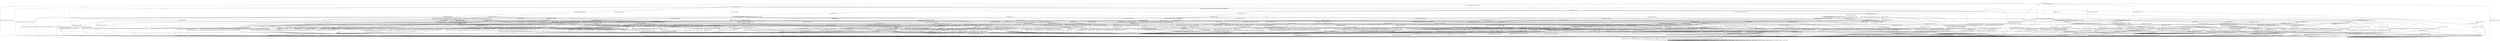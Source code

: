 digraph h14 {
s0 [label="s0"];
s1 [label="s1"];
s2 [label="s2"];
s6 [label="s6"];
s8 [label="s8"];
s13 [label="s13"];
s21 [label="s21"];
s73 [label="s73"];
s3 [label="s3"];
s4 [label="s4"];
s7 [label="s7"];
s9 [label="s9"];
s10 [label="s10"];
s14 [label="s14"];
s36 [label="s36"];
s62 [label="s62"];
s74 [label="s74"];
s75 [label="s75"];
s78 [label="s78"];
s80 [label="s80"];
s82 [label="s82"];
s5 [label="s5"];
s11 [label="s11"];
s15 [label="s15"];
s22 [label="s22"];
s26 [label="s26"];
s27 [label="s27"];
s37 [label="s37"];
s38 [label="s38"];
s48 [label="s48"];
s49 [label="s49"];
s61 [label="s61"];
s79 [label="s79"];
s81 [label="s81"];
s83 [label="s83"];
s12 [label="s12"];
s16 [label="s16"];
s17 [label="s17"];
s18 [label="s18"];
s23 [label="s23"];
s28 [label="s28"];
s32 [label="s32"];
s39 [label="s39"];
s41 [label="s41"];
s42 [label="s42"];
s43 [label="s43"];
s50 [label="s50"];
s52 [label="s52"];
s55 [label="s55"];
s56 [label="s56"];
s63 [label="s63"];
s65 [label="s65"];
s77 [label="s77"];
s19 [label="s19"];
s20 [label="s20"];
s24 [label="s24"];
s25 [label="s25"];
s29 [label="s29"];
s30 [label="s30"];
s31 [label="s31"];
s40 [label="s40"];
s44 [label="s44"];
s46 [label="s46"];
s51 [label="s51"];
s57 [label="s57"];
s59 [label="s59"];
s64 [label="s64"];
s66 [label="s66"];
s68 [label="s68"];
s69 [label="s69"];
s76 [label="s76"];
s33 [label="s33"];
s34 [label="s34"];
s45 [label="s45"];
s53 [label="s53"];
s58 [label="s58"];
s67 [label="s67"];
s70 [label="s70"];
s72 [label="s72"];
s35 [label="s35"];
s47 [label="s47"];
s54 [label="s54"];
s71 [label="s71"];
s60 [label="s60"];
s0 -> s1 [label="RSA_CLIENT_HELLO / HELLO_VERIFY_REQUEST"];
s0 -> s2 [label="RSA_CLIENT_KEY_EXCHANGE / TIMEOUT"];
s0 -> s8 [label="CHANGE_CIPHER_SPEC / TIMEOUT"];
s0 -> s13 [label="FINISHED / TIMEOUT"];
s0 -> s0 [label="APPLICATION / TIMEOUT"];
s0 -> s73 [label="CERTIFICATE / TIMEOUT"];
s0 -> s21 [label="EMPTY_CERTIFICATE / TIMEOUT"];
s0 -> s13 [label="CERTIFICATE_VERIFY / TIMEOUT"];
s0 -> s6 [label="Alert(WARNING,CLOSE_NOTIFY) / TIMEOUT"];
s0 -> s6 [label="Alert(FATAL,UNEXPECTED_MESSAGE) / TIMEOUT"];
s1 -> s3 [label="RSA_CLIENT_HELLO / SERVER_HELLO,CERTIFICATE,CERTIFICATE_REQUEST,SERVER_HELLO_DONE"];
s1 -> s4 [label="RSA_CLIENT_KEY_EXCHANGE / TIMEOUT"];
s1 -> s8 [label="CHANGE_CIPHER_SPEC / TIMEOUT"];
s1 -> s14 [label="FINISHED / TIMEOUT"];
s1 -> s1 [label="APPLICATION / TIMEOUT"];
s1 -> s36 [label="CERTIFICATE / TIMEOUT"];
s1 -> s9 [label="EMPTY_CERTIFICATE / TIMEOUT"];
s1 -> s14 [label="CERTIFICATE_VERIFY / TIMEOUT"];
s1 -> s6 [label="Alert(WARNING,CLOSE_NOTIFY) / Alert(WARNING,CLOSE_NOTIFY)"];
s1 -> s6 [label="Alert(FATAL,UNEXPECTED_MESSAGE) / TIMEOUT"];
s2 -> s2 [label="RSA_CLIENT_HELLO / TIMEOUT"];
s2 -> s13 [label="RSA_CLIENT_KEY_EXCHANGE / TIMEOUT"];
s2 -> s10 [label="CHANGE_CIPHER_SPEC / TIMEOUT"];
s2 -> s62 [label="FINISHED / TIMEOUT"];
s2 -> s2 [label="APPLICATION / TIMEOUT"];
s2 -> s78 [label="CERTIFICATE / TIMEOUT"];
s2 -> s78 [label="EMPTY_CERTIFICATE / TIMEOUT"];
s2 -> s74 [label="CERTIFICATE_VERIFY / TIMEOUT"];
s2 -> s6 [label="Alert(WARNING,CLOSE_NOTIFY) / TIMEOUT"];
s2 -> s6 [label="Alert(FATAL,UNEXPECTED_MESSAGE) / TIMEOUT"];
s6 -> s7 [label="RSA_CLIENT_HELLO / TIMEOUT"];
s6 -> s7 [label="RSA_CLIENT_KEY_EXCHANGE / TIMEOUT"];
s6 -> s7 [label="CHANGE_CIPHER_SPEC / TIMEOUT"];
s6 -> s7 [label="FINISHED / TIMEOUT"];
s6 -> s7 [label="APPLICATION / TIMEOUT"];
s6 -> s7 [label="CERTIFICATE / TIMEOUT"];
s6 -> s7 [label="EMPTY_CERTIFICATE / TIMEOUT"];
s6 -> s7 [label="CERTIFICATE_VERIFY / TIMEOUT"];
s6 -> s7 [label="Alert(WARNING,CLOSE_NOTIFY) / TIMEOUT"];
s6 -> s7 [label="Alert(FATAL,UNEXPECTED_MESSAGE) / TIMEOUT"];
s8 -> s8 [label="RSA_CLIENT_HELLO / TIMEOUT"];
s8 -> s8 [label="RSA_CLIENT_KEY_EXCHANGE / TIMEOUT"];
s8 -> s8 [label="CHANGE_CIPHER_SPEC / TIMEOUT"];
s8 -> s8 [label="FINISHED / TIMEOUT"];
s8 -> s8 [label="APPLICATION / TIMEOUT"];
s8 -> s8 [label="CERTIFICATE / TIMEOUT"];
s8 -> s8 [label="EMPTY_CERTIFICATE / TIMEOUT"];
s8 -> s8 [label="CERTIFICATE_VERIFY / TIMEOUT"];
s8 -> s8 [label="Alert(WARNING,CLOSE_NOTIFY) / TIMEOUT"];
s8 -> s8 [label="Alert(FATAL,UNEXPECTED_MESSAGE) / TIMEOUT"];
s13 -> s13 [label="RSA_CLIENT_HELLO / TIMEOUT"];
s13 -> s13 [label="RSA_CLIENT_KEY_EXCHANGE / TIMEOUT"];
s13 -> s8 [label="CHANGE_CIPHER_SPEC / TIMEOUT"];
s13 -> s13 [label="FINISHED / TIMEOUT"];
s13 -> s13 [label="APPLICATION / TIMEOUT"];
s13 -> s13 [label="CERTIFICATE / TIMEOUT"];
s13 -> s13 [label="EMPTY_CERTIFICATE / TIMEOUT"];
s13 -> s13 [label="CERTIFICATE_VERIFY / TIMEOUT"];
s13 -> s6 [label="Alert(WARNING,CLOSE_NOTIFY) / TIMEOUT"];
s13 -> s6 [label="Alert(FATAL,UNEXPECTED_MESSAGE) / TIMEOUT"];
s21 -> s21 [label="RSA_CLIENT_HELLO / TIMEOUT"];
s21 -> s78 [label="RSA_CLIENT_KEY_EXCHANGE / TIMEOUT"];
s21 -> s10 [label="CHANGE_CIPHER_SPEC / TIMEOUT"];
s21 -> s75 [label="FINISHED / TIMEOUT"];
s21 -> s21 [label="APPLICATION / TIMEOUT"];
s21 -> s13 [label="CERTIFICATE / TIMEOUT"];
s21 -> s13 [label="EMPTY_CERTIFICATE / TIMEOUT"];
s21 -> s80 [label="CERTIFICATE_VERIFY / TIMEOUT"];
s21 -> s6 [label="Alert(WARNING,CLOSE_NOTIFY) / TIMEOUT"];
s21 -> s6 [label="Alert(FATAL,UNEXPECTED_MESSAGE) / TIMEOUT"];
s73 -> s73 [label="RSA_CLIENT_HELLO / TIMEOUT"];
s73 -> s73 [label="RSA_CLIENT_KEY_EXCHANGE / TIMEOUT"];
s73 -> s8 [label="CHANGE_CIPHER_SPEC / TIMEOUT"];
s73 -> s82 [label="FINISHED / TIMEOUT"];
s73 -> s73 [label="APPLICATION / TIMEOUT"];
s73 -> s13 [label="CERTIFICATE / TIMEOUT"];
s73 -> s13 [label="EMPTY_CERTIFICATE / TIMEOUT"];
s73 -> s80 [label="CERTIFICATE_VERIFY / TIMEOUT"];
s73 -> s6 [label="Alert(WARNING,CLOSE_NOTIFY) / TIMEOUT"];
s73 -> s6 [label="Alert(FATAL,UNEXPECTED_MESSAGE) / TIMEOUT"];
s3 -> s6 [label="RSA_CLIENT_HELLO / Alert(FATAL,UNEXPECTED_MESSAGE)"];
s3 -> s15 [label="RSA_CLIENT_KEY_EXCHANGE / TIMEOUT"];
s3 -> s8 [label="CHANGE_CIPHER_SPEC / TIMEOUT"];
s3 -> s14 [label="FINISHED / TIMEOUT"];
s3 -> s3 [label="APPLICATION / TIMEOUT"];
s3 -> s36 [label="CERTIFICATE / TIMEOUT"];
s3 -> s11 [label="EMPTY_CERTIFICATE / TIMEOUT"];
s3 -> s14 [label="CERTIFICATE_VERIFY / TIMEOUT"];
s3 -> s6 [label="Alert(WARNING,CLOSE_NOTIFY) / Alert(WARNING,CLOSE_NOTIFY)"];
s3 -> s6 [label="Alert(FATAL,UNEXPECTED_MESSAGE) / TIMEOUT"];
s4 -> s26 [label="RSA_CLIENT_HELLO / TIMEOUT"];
s4 -> s14 [label="RSA_CLIENT_KEY_EXCHANGE / TIMEOUT"];
s4 -> s5 [label="CHANGE_CIPHER_SPEC / TIMEOUT"];
s4 -> s48 [label="FINISHED / TIMEOUT"];
s4 -> s4 [label="APPLICATION / TIMEOUT"];
s4 -> s22 [label="CERTIFICATE / TIMEOUT"];
s4 -> s22 [label="EMPTY_CERTIFICATE / TIMEOUT"];
s4 -> s37 [label="CERTIFICATE_VERIFY / TIMEOUT"];
s4 -> s6 [label="Alert(WARNING,CLOSE_NOTIFY) / Alert(WARNING,CLOSE_NOTIFY)"];
s4 -> s6 [label="Alert(FATAL,UNEXPECTED_MESSAGE) / TIMEOUT"];
s7 -> s7 [label="RSA_CLIENT_HELLO / SOCKET_CLOSED"];
s7 -> s7 [label="RSA_CLIENT_KEY_EXCHANGE / SOCKET_CLOSED"];
s7 -> s7 [label="CHANGE_CIPHER_SPEC / SOCKET_CLOSED"];
s7 -> s7 [label="FINISHED / SOCKET_CLOSED"];
s7 -> s7 [label="APPLICATION / SOCKET_CLOSED"];
s7 -> s7 [label="CERTIFICATE / SOCKET_CLOSED"];
s7 -> s7 [label="EMPTY_CERTIFICATE / SOCKET_CLOSED"];
s7 -> s7 [label="CERTIFICATE_VERIFY / SOCKET_CLOSED"];
s7 -> s7 [label="Alert(WARNING,CLOSE_NOTIFY) / SOCKET_CLOSED"];
s7 -> s7 [label="Alert(FATAL,UNEXPECTED_MESSAGE) / SOCKET_CLOSED"];
s9 -> s27 [label="RSA_CLIENT_HELLO / TIMEOUT"];
s9 -> s22 [label="RSA_CLIENT_KEY_EXCHANGE / TIMEOUT"];
s9 -> s5 [label="CHANGE_CIPHER_SPEC / TIMEOUT"];
s9 -> s49 [label="FINISHED / TIMEOUT"];
s9 -> s9 [label="APPLICATION / TIMEOUT"];
s9 -> s14 [label="CERTIFICATE / TIMEOUT"];
s9 -> s14 [label="EMPTY_CERTIFICATE / TIMEOUT"];
s9 -> s38 [label="CERTIFICATE_VERIFY / TIMEOUT"];
s9 -> s6 [label="Alert(WARNING,CLOSE_NOTIFY) / Alert(WARNING,CLOSE_NOTIFY)"];
s9 -> s6 [label="Alert(FATAL,UNEXPECTED_MESSAGE) / TIMEOUT"];
s10 -> s6 [label="RSA_CLIENT_HELLO / TIMEOUT"];
s10 -> s6 [label="RSA_CLIENT_KEY_EXCHANGE / TIMEOUT"];
s10 -> s8 [label="CHANGE_CIPHER_SPEC / TIMEOUT"];
s10 -> s6 [label="FINISHED / TIMEOUT"];
s10 -> s10 [label="APPLICATION / TIMEOUT"];
s10 -> s6 [label="CERTIFICATE / TIMEOUT"];
s10 -> s6 [label="EMPTY_CERTIFICATE / TIMEOUT"];
s10 -> s6 [label="CERTIFICATE_VERIFY / TIMEOUT"];
s10 -> s10 [label="Alert(WARNING,CLOSE_NOTIFY) / TIMEOUT"];
s10 -> s10 [label="Alert(FATAL,UNEXPECTED_MESSAGE) / TIMEOUT"];
s14 -> s14 [label="RSA_CLIENT_HELLO / TIMEOUT"];
s14 -> s14 [label="RSA_CLIENT_KEY_EXCHANGE / TIMEOUT"];
s14 -> s8 [label="CHANGE_CIPHER_SPEC / TIMEOUT"];
s14 -> s14 [label="FINISHED / TIMEOUT"];
s14 -> s14 [label="APPLICATION / TIMEOUT"];
s14 -> s14 [label="CERTIFICATE / TIMEOUT"];
s14 -> s14 [label="EMPTY_CERTIFICATE / TIMEOUT"];
s14 -> s14 [label="CERTIFICATE_VERIFY / TIMEOUT"];
s14 -> s6 [label="Alert(WARNING,CLOSE_NOTIFY) / Alert(WARNING,CLOSE_NOTIFY)"];
s14 -> s6 [label="Alert(FATAL,UNEXPECTED_MESSAGE) / TIMEOUT"];
s36 -> s36 [label="RSA_CLIENT_HELLO / TIMEOUT"];
s36 -> s36 [label="RSA_CLIENT_KEY_EXCHANGE / TIMEOUT"];
s36 -> s8 [label="CHANGE_CIPHER_SPEC / TIMEOUT"];
s36 -> s61 [label="FINISHED / TIMEOUT"];
s36 -> s36 [label="APPLICATION / TIMEOUT"];
s36 -> s14 [label="CERTIFICATE / TIMEOUT"];
s36 -> s14 [label="EMPTY_CERTIFICATE / TIMEOUT"];
s36 -> s38 [label="CERTIFICATE_VERIFY / TIMEOUT"];
s36 -> s6 [label="Alert(WARNING,CLOSE_NOTIFY) / Alert(WARNING,CLOSE_NOTIFY)"];
s36 -> s6 [label="Alert(FATAL,UNEXPECTED_MESSAGE) / TIMEOUT"];
s62 -> s62 [label="RSA_CLIENT_HELLO / TIMEOUT"];
s62 -> s13 [label="RSA_CLIENT_KEY_EXCHANGE / TIMEOUT"];
s62 -> s10 [label="CHANGE_CIPHER_SPEC / TIMEOUT"];
s62 -> s13 [label="FINISHED / TIMEOUT"];
s62 -> s62 [label="APPLICATION / TIMEOUT"];
s62 -> s79 [label="CERTIFICATE / TIMEOUT"];
s62 -> s79 [label="EMPTY_CERTIFICATE / TIMEOUT"];
s62 -> s81 [label="CERTIFICATE_VERIFY / TIMEOUT"];
s62 -> s6 [label="Alert(WARNING,CLOSE_NOTIFY) / TIMEOUT"];
s62 -> s6 [label="Alert(FATAL,UNEXPECTED_MESSAGE) / TIMEOUT"];
s74 -> s74 [label="RSA_CLIENT_HELLO / TIMEOUT"];
s74 -> s13 [label="RSA_CLIENT_KEY_EXCHANGE / TIMEOUT"];
s74 -> s10 [label="CHANGE_CIPHER_SPEC / TIMEOUT"];
s74 -> s81 [label="FINISHED / TIMEOUT"];
s74 -> s74 [label="APPLICATION / TIMEOUT"];
s74 -> s83 [label="CERTIFICATE / TIMEOUT"];
s74 -> s83 [label="EMPTY_CERTIFICATE / TIMEOUT"];
s74 -> s13 [label="CERTIFICATE_VERIFY / TIMEOUT"];
s74 -> s6 [label="Alert(WARNING,CLOSE_NOTIFY) / TIMEOUT"];
s74 -> s6 [label="Alert(FATAL,UNEXPECTED_MESSAGE) / TIMEOUT"];
s75 -> s75 [label="RSA_CLIENT_HELLO / TIMEOUT"];
s75 -> s79 [label="RSA_CLIENT_KEY_EXCHANGE / TIMEOUT"];
s75 -> s10 [label="CHANGE_CIPHER_SPEC / TIMEOUT"];
s75 -> s13 [label="FINISHED / TIMEOUT"];
s75 -> s75 [label="APPLICATION / TIMEOUT"];
s75 -> s13 [label="CERTIFICATE / TIMEOUT"];
s75 -> s13 [label="EMPTY_CERTIFICATE / TIMEOUT"];
s75 -> s80 [label="CERTIFICATE_VERIFY / TIMEOUT"];
s75 -> s6 [label="Alert(WARNING,CLOSE_NOTIFY) / TIMEOUT"];
s75 -> s6 [label="Alert(FATAL,UNEXPECTED_MESSAGE) / TIMEOUT"];
s78 -> s78 [label="RSA_CLIENT_HELLO / TIMEOUT"];
s78 -> s13 [label="RSA_CLIENT_KEY_EXCHANGE / TIMEOUT"];
s78 -> s10 [label="CHANGE_CIPHER_SPEC / TIMEOUT"];
s78 -> s79 [label="FINISHED / TIMEOUT"];
s78 -> s78 [label="APPLICATION / TIMEOUT"];
s78 -> s13 [label="CERTIFICATE / TIMEOUT"];
s78 -> s13 [label="EMPTY_CERTIFICATE / TIMEOUT"];
s78 -> s83 [label="CERTIFICATE_VERIFY / TIMEOUT"];
s78 -> s6 [label="Alert(WARNING,CLOSE_NOTIFY) / TIMEOUT"];
s78 -> s6 [label="Alert(FATAL,UNEXPECTED_MESSAGE) / TIMEOUT"];
s80 -> s80 [label="RSA_CLIENT_HELLO / TIMEOUT"];
s80 -> s83 [label="RSA_CLIENT_KEY_EXCHANGE / TIMEOUT"];
s80 -> s10 [label="CHANGE_CIPHER_SPEC / TIMEOUT"];
s80 -> s80 [label="FINISHED / TIMEOUT"];
s80 -> s80 [label="APPLICATION / TIMEOUT"];
s80 -> s13 [label="CERTIFICATE / TIMEOUT"];
s80 -> s13 [label="EMPTY_CERTIFICATE / TIMEOUT"];
s80 -> s13 [label="CERTIFICATE_VERIFY / TIMEOUT"];
s80 -> s6 [label="Alert(WARNING,CLOSE_NOTIFY) / TIMEOUT"];
s80 -> s6 [label="Alert(FATAL,UNEXPECTED_MESSAGE) / TIMEOUT"];
s82 -> s82 [label="RSA_CLIENT_HELLO / TIMEOUT"];
s82 -> s82 [label="RSA_CLIENT_KEY_EXCHANGE / TIMEOUT"];
s82 -> s8 [label="CHANGE_CIPHER_SPEC / TIMEOUT"];
s82 -> s13 [label="FINISHED / TIMEOUT"];
s82 -> s82 [label="APPLICATION / TIMEOUT"];
s82 -> s13 [label="CERTIFICATE / TIMEOUT"];
s82 -> s13 [label="EMPTY_CERTIFICATE / TIMEOUT"];
s82 -> s80 [label="CERTIFICATE_VERIFY / TIMEOUT"];
s82 -> s6 [label="Alert(WARNING,CLOSE_NOTIFY) / TIMEOUT"];
s82 -> s6 [label="Alert(FATAL,UNEXPECTED_MESSAGE) / TIMEOUT"];
s5 -> s6 [label="RSA_CLIENT_HELLO / Alert(FATAL,UNEXPECTED_MESSAGE)"];
s5 -> s6 [label="RSA_CLIENT_KEY_EXCHANGE / Alert(FATAL,UNEXPECTED_MESSAGE)"];
s5 -> s8 [label="CHANGE_CIPHER_SPEC / TIMEOUT"];
s5 -> s6 [label="FINISHED / Alert(FATAL,UNEXPECTED_MESSAGE)"];
s5 -> s5 [label="APPLICATION / TIMEOUT"];
s5 -> s6 [label="CERTIFICATE / Alert(FATAL,UNEXPECTED_MESSAGE)"];
s5 -> s6 [label="EMPTY_CERTIFICATE / Alert(FATAL,UNEXPECTED_MESSAGE)"];
s5 -> s6 [label="CERTIFICATE_VERIFY / Alert(FATAL,UNEXPECTED_MESSAGE)"];
s5 -> s5 [label="Alert(WARNING,CLOSE_NOTIFY) / TIMEOUT"];
s5 -> s5 [label="Alert(FATAL,UNEXPECTED_MESSAGE) / TIMEOUT"];
s11 -> s28 [label="RSA_CLIENT_HELLO / TIMEOUT"];
s11 -> s16 [label="RSA_CLIENT_KEY_EXCHANGE / TIMEOUT"];
s11 -> s12 [label="CHANGE_CIPHER_SPEC / TIMEOUT"];
s11 -> s50 [label="FINISHED / TIMEOUT"];
s11 -> s11 [label="APPLICATION / TIMEOUT"];
s11 -> s14 [label="CERTIFICATE / TIMEOUT"];
s11 -> s14 [label="EMPTY_CERTIFICATE / TIMEOUT"];
s11 -> s39 [label="CERTIFICATE_VERIFY / TIMEOUT"];
s11 -> s6 [label="Alert(WARNING,CLOSE_NOTIFY) / Alert(WARNING,CLOSE_NOTIFY)"];
s11 -> s6 [label="Alert(FATAL,UNEXPECTED_MESSAGE) / TIMEOUT"];
s15 -> s26 [label="RSA_CLIENT_HELLO / TIMEOUT"];
s15 -> s14 [label="RSA_CLIENT_KEY_EXCHANGE / TIMEOUT"];
s15 -> s17 [label="CHANGE_CIPHER_SPEC / TIMEOUT"];
s15 -> s48 [label="FINISHED / TIMEOUT"];
s15 -> s15 [label="APPLICATION / TIMEOUT"];
s15 -> s23 [label="CERTIFICATE / TIMEOUT"];
s15 -> s16 [label="EMPTY_CERTIFICATE / TIMEOUT"];
s15 -> s18 [label="CERTIFICATE_VERIFY / TIMEOUT"];
s15 -> s6 [label="Alert(WARNING,CLOSE_NOTIFY) / Alert(WARNING,CLOSE_NOTIFY)"];
s15 -> s6 [label="Alert(FATAL,UNEXPECTED_MESSAGE) / TIMEOUT"];
s22 -> s32 [label="RSA_CLIENT_HELLO / TIMEOUT"];
s22 -> s14 [label="RSA_CLIENT_KEY_EXCHANGE / TIMEOUT"];
s22 -> s5 [label="CHANGE_CIPHER_SPEC / TIMEOUT"];
s22 -> s52 [label="FINISHED / TIMEOUT"];
s22 -> s22 [label="APPLICATION / TIMEOUT"];
s22 -> s14 [label="CERTIFICATE / TIMEOUT"];
s22 -> s14 [label="EMPTY_CERTIFICATE / TIMEOUT"];
s22 -> s41 [label="CERTIFICATE_VERIFY / TIMEOUT"];
s22 -> s6 [label="Alert(WARNING,CLOSE_NOTIFY) / Alert(WARNING,CLOSE_NOTIFY)"];
s22 -> s6 [label="Alert(FATAL,UNEXPECTED_MESSAGE) / TIMEOUT"];
s26 -> s14 [label="RSA_CLIENT_HELLO / TIMEOUT"];
s26 -> s14 [label="RSA_CLIENT_KEY_EXCHANGE / TIMEOUT"];
s26 -> s5 [label="CHANGE_CIPHER_SPEC / TIMEOUT"];
s26 -> s63 [label="FINISHED / TIMEOUT"];
s26 -> s26 [label="APPLICATION / TIMEOUT"];
s26 -> s32 [label="CERTIFICATE / TIMEOUT"];
s26 -> s32 [label="EMPTY_CERTIFICATE / TIMEOUT"];
s26 -> s42 [label="CERTIFICATE_VERIFY / TIMEOUT"];
s26 -> s6 [label="Alert(WARNING,CLOSE_NOTIFY) / Alert(WARNING,CLOSE_NOTIFY)"];
s26 -> s6 [label="Alert(FATAL,UNEXPECTED_MESSAGE) / TIMEOUT"];
s27 -> s14 [label="RSA_CLIENT_HELLO / TIMEOUT"];
s27 -> s32 [label="RSA_CLIENT_KEY_EXCHANGE / TIMEOUT"];
s27 -> s5 [label="CHANGE_CIPHER_SPEC / TIMEOUT"];
s27 -> s65 [label="FINISHED / TIMEOUT"];
s27 -> s27 [label="APPLICATION / TIMEOUT"];
s27 -> s14 [label="CERTIFICATE / TIMEOUT"];
s27 -> s14 [label="EMPTY_CERTIFICATE / TIMEOUT"];
s27 -> s43 [label="CERTIFICATE_VERIFY / TIMEOUT"];
s27 -> s6 [label="Alert(WARNING,CLOSE_NOTIFY) / Alert(WARNING,CLOSE_NOTIFY)"];
s27 -> s6 [label="Alert(FATAL,UNEXPECTED_MESSAGE) / TIMEOUT"];
s37 -> s42 [label="RSA_CLIENT_HELLO / TIMEOUT"];
s37 -> s14 [label="RSA_CLIENT_KEY_EXCHANGE / TIMEOUT"];
s37 -> s5 [label="CHANGE_CIPHER_SPEC / TIMEOUT"];
s37 -> s55 [label="FINISHED / TIMEOUT"];
s37 -> s37 [label="APPLICATION / TIMEOUT"];
s37 -> s41 [label="CERTIFICATE / TIMEOUT"];
s37 -> s41 [label="EMPTY_CERTIFICATE / TIMEOUT"];
s37 -> s14 [label="CERTIFICATE_VERIFY / TIMEOUT"];
s37 -> s6 [label="Alert(WARNING,CLOSE_NOTIFY) / Alert(WARNING,CLOSE_NOTIFY)"];
s37 -> s6 [label="Alert(FATAL,UNEXPECTED_MESSAGE) / TIMEOUT"];
s38 -> s43 [label="RSA_CLIENT_HELLO / TIMEOUT"];
s38 -> s41 [label="RSA_CLIENT_KEY_EXCHANGE / TIMEOUT"];
s38 -> s5 [label="CHANGE_CIPHER_SPEC / TIMEOUT"];
s38 -> s56 [label="FINISHED / TIMEOUT"];
s38 -> s38 [label="APPLICATION / TIMEOUT"];
s38 -> s14 [label="CERTIFICATE / TIMEOUT"];
s38 -> s14 [label="EMPTY_CERTIFICATE / TIMEOUT"];
s38 -> s14 [label="CERTIFICATE_VERIFY / TIMEOUT"];
s38 -> s6 [label="Alert(WARNING,CLOSE_NOTIFY) / Alert(WARNING,CLOSE_NOTIFY)"];
s38 -> s6 [label="Alert(FATAL,UNEXPECTED_MESSAGE) / TIMEOUT"];
s48 -> s63 [label="RSA_CLIENT_HELLO / TIMEOUT"];
s48 -> s14 [label="RSA_CLIENT_KEY_EXCHANGE / TIMEOUT"];
s48 -> s5 [label="CHANGE_CIPHER_SPEC / TIMEOUT"];
s48 -> s14 [label="FINISHED / TIMEOUT"];
s48 -> s48 [label="APPLICATION / TIMEOUT"];
s48 -> s52 [label="CERTIFICATE / TIMEOUT"];
s48 -> s52 [label="EMPTY_CERTIFICATE / TIMEOUT"];
s48 -> s55 [label="CERTIFICATE_VERIFY / TIMEOUT"];
s48 -> s6 [label="Alert(WARNING,CLOSE_NOTIFY) / Alert(WARNING,CLOSE_NOTIFY)"];
s48 -> s6 [label="Alert(FATAL,UNEXPECTED_MESSAGE) / TIMEOUT"];
s49 -> s65 [label="RSA_CLIENT_HELLO / TIMEOUT"];
s49 -> s52 [label="RSA_CLIENT_KEY_EXCHANGE / TIMEOUT"];
s49 -> s5 [label="CHANGE_CIPHER_SPEC / TIMEOUT"];
s49 -> s14 [label="FINISHED / TIMEOUT"];
s49 -> s49 [label="APPLICATION / TIMEOUT"];
s49 -> s14 [label="CERTIFICATE / TIMEOUT"];
s49 -> s14 [label="EMPTY_CERTIFICATE / TIMEOUT"];
s49 -> s56 [label="CERTIFICATE_VERIFY / TIMEOUT"];
s49 -> s6 [label="Alert(WARNING,CLOSE_NOTIFY) / Alert(WARNING,CLOSE_NOTIFY)"];
s49 -> s6 [label="Alert(FATAL,UNEXPECTED_MESSAGE) / TIMEOUT"];
s61 -> s61 [label="RSA_CLIENT_HELLO / TIMEOUT"];
s61 -> s77 [label="RSA_CLIENT_KEY_EXCHANGE / TIMEOUT"];
s61 -> s8 [label="CHANGE_CIPHER_SPEC / TIMEOUT"];
s61 -> s14 [label="FINISHED / TIMEOUT"];
s61 -> s61 [label="APPLICATION / TIMEOUT"];
s61 -> s14 [label="CERTIFICATE / TIMEOUT"];
s61 -> s14 [label="EMPTY_CERTIFICATE / TIMEOUT"];
s61 -> s56 [label="CERTIFICATE_VERIFY / TIMEOUT"];
s61 -> s6 [label="Alert(WARNING,CLOSE_NOTIFY) / Alert(WARNING,CLOSE_NOTIFY)"];
s61 -> s6 [label="Alert(FATAL,UNEXPECTED_MESSAGE) / TIMEOUT"];
s79 -> s79 [label="RSA_CLIENT_HELLO / TIMEOUT"];
s79 -> s13 [label="RSA_CLIENT_KEY_EXCHANGE / TIMEOUT"];
s79 -> s10 [label="CHANGE_CIPHER_SPEC / TIMEOUT"];
s79 -> s13 [label="FINISHED / TIMEOUT"];
s79 -> s79 [label="APPLICATION / TIMEOUT"];
s79 -> s13 [label="CERTIFICATE / TIMEOUT"];
s79 -> s13 [label="EMPTY_CERTIFICATE / TIMEOUT"];
s79 -> s83 [label="CERTIFICATE_VERIFY / TIMEOUT"];
s79 -> s6 [label="Alert(WARNING,CLOSE_NOTIFY) / TIMEOUT"];
s79 -> s6 [label="Alert(FATAL,UNEXPECTED_MESSAGE) / TIMEOUT"];
s81 -> s81 [label="RSA_CLIENT_HELLO / TIMEOUT"];
s81 -> s13 [label="RSA_CLIENT_KEY_EXCHANGE / TIMEOUT"];
s81 -> s10 [label="CHANGE_CIPHER_SPEC / TIMEOUT"];
s81 -> s13 [label="FINISHED / TIMEOUT"];
s81 -> s81 [label="APPLICATION / TIMEOUT"];
s81 -> s83 [label="CERTIFICATE / TIMEOUT"];
s81 -> s83 [label="EMPTY_CERTIFICATE / TIMEOUT"];
s81 -> s13 [label="CERTIFICATE_VERIFY / TIMEOUT"];
s81 -> s6 [label="Alert(WARNING,CLOSE_NOTIFY) / TIMEOUT"];
s81 -> s6 [label="Alert(FATAL,UNEXPECTED_MESSAGE) / TIMEOUT"];
s83 -> s83 [label="RSA_CLIENT_HELLO / TIMEOUT"];
s83 -> s13 [label="RSA_CLIENT_KEY_EXCHANGE / TIMEOUT"];
s83 -> s10 [label="CHANGE_CIPHER_SPEC / TIMEOUT"];
s83 -> s83 [label="FINISHED / TIMEOUT"];
s83 -> s83 [label="APPLICATION / TIMEOUT"];
s83 -> s13 [label="CERTIFICATE / TIMEOUT"];
s83 -> s13 [label="EMPTY_CERTIFICATE / TIMEOUT"];
s83 -> s13 [label="CERTIFICATE_VERIFY / TIMEOUT"];
s83 -> s6 [label="Alert(WARNING,CLOSE_NOTIFY) / TIMEOUT"];
s83 -> s6 [label="Alert(FATAL,UNEXPECTED_MESSAGE) / TIMEOUT"];
s12 -> s6 [label="RSA_CLIENT_HELLO / Alert(FATAL,BAD_CERTIFICATE)"];
s12 -> s6 [label="RSA_CLIENT_KEY_EXCHANGE / Alert(FATAL,BAD_CERTIFICATE)"];
s12 -> s8 [label="CHANGE_CIPHER_SPEC / TIMEOUT"];
s12 -> s6 [label="FINISHED / Alert(FATAL,BAD_CERTIFICATE)"];
s12 -> s12 [label="APPLICATION / TIMEOUT"];
s12 -> s6 [label="CERTIFICATE / Alert(FATAL,BAD_CERTIFICATE)"];
s12 -> s6 [label="EMPTY_CERTIFICATE / Alert(FATAL,BAD_CERTIFICATE)"];
s12 -> s6 [label="CERTIFICATE_VERIFY / Alert(FATAL,BAD_CERTIFICATE)"];
s12 -> s12 [label="Alert(WARNING,CLOSE_NOTIFY) / TIMEOUT"];
s12 -> s12 [label="Alert(FATAL,UNEXPECTED_MESSAGE) / TIMEOUT"];
s16 -> s29 [label="RSA_CLIENT_HELLO / TIMEOUT"];
s16 -> s14 [label="RSA_CLIENT_KEY_EXCHANGE / TIMEOUT"];
s16 -> s12 [label="CHANGE_CIPHER_SPEC / TIMEOUT"];
s16 -> s51 [label="FINISHED / TIMEOUT"];
s16 -> s16 [label="APPLICATION / TIMEOUT"];
s16 -> s14 [label="CERTIFICATE / TIMEOUT"];
s16 -> s14 [label="EMPTY_CERTIFICATE / TIMEOUT"];
s16 -> s40 [label="CERTIFICATE_VERIFY / TIMEOUT"];
s16 -> s6 [label="Alert(WARNING,CLOSE_NOTIFY) / Alert(WARNING,CLOSE_NOTIFY)"];
s16 -> s6 [label="Alert(FATAL,UNEXPECTED_MESSAGE) / TIMEOUT"];
s17 -> s26 [label="RSA_CLIENT_HELLO / TIMEOUT"];
s17 -> s14 [label="RSA_CLIENT_KEY_EXCHANGE / TIMEOUT"];
s17 -> s8 [label="CHANGE_CIPHER_SPEC / TIMEOUT"];
s17 -> s19 [label="FINISHED / CHANGE_CIPHER_SPEC,FINISHED,CHANGE_CIPHER_SPEC,FINISHED"];
s17 -> s17 [label="APPLICATION / TIMEOUT"];
s17 -> s30 [label="CERTIFICATE / TIMEOUT"];
s17 -> s16 [label="EMPTY_CERTIFICATE / TIMEOUT"];
s17 -> s18 [label="CERTIFICATE_VERIFY / TIMEOUT"];
s17 -> s17 [label="Alert(WARNING,CLOSE_NOTIFY) / TIMEOUT"];
s17 -> s17 [label="Alert(FATAL,UNEXPECTED_MESSAGE) / TIMEOUT"];
s18 -> s18 [label="RSA_CLIENT_HELLO / TIMEOUT"];
s18 -> s14 [label="RSA_CLIENT_KEY_EXCHANGE / TIMEOUT"];
s18 -> s20 [label="CHANGE_CIPHER_SPEC / TIMEOUT"];
s18 -> s31 [label="FINISHED / TIMEOUT"];
s18 -> s18 [label="APPLICATION / TIMEOUT"];
s18 -> s24 [label="CERTIFICATE / TIMEOUT"];
s18 -> s24 [label="EMPTY_CERTIFICATE / TIMEOUT"];
s18 -> s14 [label="CERTIFICATE_VERIFY / TIMEOUT"];
s18 -> s6 [label="Alert(WARNING,CLOSE_NOTIFY) / Alert(WARNING,CLOSE_NOTIFY)"];
s18 -> s6 [label="Alert(FATAL,UNEXPECTED_MESSAGE) / TIMEOUT"];
s23 -> s32 [label="RSA_CLIENT_HELLO / TIMEOUT"];
s23 -> s14 [label="RSA_CLIENT_KEY_EXCHANGE / TIMEOUT"];
s23 -> s25 [label="CHANGE_CIPHER_SPEC / TIMEOUT"];
s23 -> s52 [label="FINISHED / TIMEOUT"];
s23 -> s23 [label="APPLICATION / TIMEOUT"];
s23 -> s14 [label="CERTIFICATE / TIMEOUT"];
s23 -> s14 [label="EMPTY_CERTIFICATE / TIMEOUT"];
s23 -> s76 [label="CERTIFICATE_VERIFY / TIMEOUT"];
s23 -> s6 [label="Alert(WARNING,CLOSE_NOTIFY) / Alert(WARNING,CLOSE_NOTIFY)"];
s23 -> s6 [label="Alert(FATAL,UNEXPECTED_MESSAGE) / TIMEOUT"];
s28 -> s14 [label="RSA_CLIENT_HELLO / TIMEOUT"];
s28 -> s29 [label="RSA_CLIENT_KEY_EXCHANGE / TIMEOUT"];
s28 -> s12 [label="CHANGE_CIPHER_SPEC / TIMEOUT"];
s28 -> s66 [label="FINISHED / TIMEOUT"];
s28 -> s28 [label="APPLICATION / TIMEOUT"];
s28 -> s14 [label="CERTIFICATE / TIMEOUT"];
s28 -> s14 [label="EMPTY_CERTIFICATE / TIMEOUT"];
s28 -> s44 [label="CERTIFICATE_VERIFY / TIMEOUT"];
s28 -> s6 [label="Alert(WARNING,CLOSE_NOTIFY) / Alert(WARNING,CLOSE_NOTIFY)"];
s28 -> s6 [label="Alert(FATAL,UNEXPECTED_MESSAGE) / TIMEOUT"];
s32 -> s14 [label="RSA_CLIENT_HELLO / TIMEOUT"];
s32 -> s14 [label="RSA_CLIENT_KEY_EXCHANGE / TIMEOUT"];
s32 -> s5 [label="CHANGE_CIPHER_SPEC / TIMEOUT"];
s32 -> s68 [label="FINISHED / TIMEOUT"];
s32 -> s32 [label="APPLICATION / TIMEOUT"];
s32 -> s14 [label="CERTIFICATE / TIMEOUT"];
s32 -> s14 [label="EMPTY_CERTIFICATE / TIMEOUT"];
s32 -> s46 [label="CERTIFICATE_VERIFY / TIMEOUT"];
s32 -> s6 [label="Alert(WARNING,CLOSE_NOTIFY) / Alert(WARNING,CLOSE_NOTIFY)"];
s32 -> s6 [label="Alert(FATAL,UNEXPECTED_MESSAGE) / TIMEOUT"];
s39 -> s44 [label="RSA_CLIENT_HELLO / TIMEOUT"];
s39 -> s40 [label="RSA_CLIENT_KEY_EXCHANGE / TIMEOUT"];
s39 -> s12 [label="CHANGE_CIPHER_SPEC / TIMEOUT"];
s39 -> s57 [label="FINISHED / TIMEOUT"];
s39 -> s39 [label="APPLICATION / TIMEOUT"];
s39 -> s14 [label="CERTIFICATE / TIMEOUT"];
s39 -> s14 [label="EMPTY_CERTIFICATE / TIMEOUT"];
s39 -> s14 [label="CERTIFICATE_VERIFY / TIMEOUT"];
s39 -> s6 [label="Alert(WARNING,CLOSE_NOTIFY) / Alert(WARNING,CLOSE_NOTIFY)"];
s39 -> s6 [label="Alert(FATAL,UNEXPECTED_MESSAGE) / TIMEOUT"];
s41 -> s46 [label="RSA_CLIENT_HELLO / TIMEOUT"];
s41 -> s14 [label="RSA_CLIENT_KEY_EXCHANGE / TIMEOUT"];
s41 -> s5 [label="CHANGE_CIPHER_SPEC / TIMEOUT"];
s41 -> s59 [label="FINISHED / TIMEOUT"];
s41 -> s41 [label="APPLICATION / TIMEOUT"];
s41 -> s14 [label="CERTIFICATE / TIMEOUT"];
s41 -> s14 [label="EMPTY_CERTIFICATE / TIMEOUT"];
s41 -> s14 [label="CERTIFICATE_VERIFY / TIMEOUT"];
s41 -> s6 [label="Alert(WARNING,CLOSE_NOTIFY) / Alert(WARNING,CLOSE_NOTIFY)"];
s41 -> s6 [label="Alert(FATAL,UNEXPECTED_MESSAGE) / TIMEOUT"];
s42 -> s14 [label="RSA_CLIENT_HELLO / TIMEOUT"];
s42 -> s14 [label="RSA_CLIENT_KEY_EXCHANGE / TIMEOUT"];
s42 -> s5 [label="CHANGE_CIPHER_SPEC / TIMEOUT"];
s42 -> s64 [label="FINISHED / TIMEOUT"];
s42 -> s42 [label="APPLICATION / TIMEOUT"];
s42 -> s46 [label="CERTIFICATE / TIMEOUT"];
s42 -> s46 [label="EMPTY_CERTIFICATE / TIMEOUT"];
s42 -> s14 [label="CERTIFICATE_VERIFY / TIMEOUT"];
s42 -> s6 [label="Alert(WARNING,CLOSE_NOTIFY) / Alert(WARNING,CLOSE_NOTIFY)"];
s42 -> s6 [label="Alert(FATAL,UNEXPECTED_MESSAGE) / TIMEOUT"];
s43 -> s14 [label="RSA_CLIENT_HELLO / TIMEOUT"];
s43 -> s46 [label="RSA_CLIENT_KEY_EXCHANGE / TIMEOUT"];
s43 -> s5 [label="CHANGE_CIPHER_SPEC / TIMEOUT"];
s43 -> s69 [label="FINISHED / TIMEOUT"];
s43 -> s43 [label="APPLICATION / TIMEOUT"];
s43 -> s14 [label="CERTIFICATE / TIMEOUT"];
s43 -> s14 [label="EMPTY_CERTIFICATE / TIMEOUT"];
s43 -> s14 [label="CERTIFICATE_VERIFY / TIMEOUT"];
s43 -> s6 [label="Alert(WARNING,CLOSE_NOTIFY) / Alert(WARNING,CLOSE_NOTIFY)"];
s43 -> s6 [label="Alert(FATAL,UNEXPECTED_MESSAGE) / TIMEOUT"];
s50 -> s66 [label="RSA_CLIENT_HELLO / TIMEOUT"];
s50 -> s51 [label="RSA_CLIENT_KEY_EXCHANGE / TIMEOUT"];
s50 -> s12 [label="CHANGE_CIPHER_SPEC / TIMEOUT"];
s50 -> s14 [label="FINISHED / TIMEOUT"];
s50 -> s50 [label="APPLICATION / TIMEOUT"];
s50 -> s14 [label="CERTIFICATE / TIMEOUT"];
s50 -> s14 [label="EMPTY_CERTIFICATE / TIMEOUT"];
s50 -> s57 [label="CERTIFICATE_VERIFY / TIMEOUT"];
s50 -> s6 [label="Alert(WARNING,CLOSE_NOTIFY) / Alert(WARNING,CLOSE_NOTIFY)"];
s50 -> s6 [label="Alert(FATAL,UNEXPECTED_MESSAGE) / TIMEOUT"];
s52 -> s68 [label="RSA_CLIENT_HELLO / TIMEOUT"];
s52 -> s14 [label="RSA_CLIENT_KEY_EXCHANGE / TIMEOUT"];
s52 -> s5 [label="CHANGE_CIPHER_SPEC / TIMEOUT"];
s52 -> s14 [label="FINISHED / TIMEOUT"];
s52 -> s52 [label="APPLICATION / TIMEOUT"];
s52 -> s14 [label="CERTIFICATE / TIMEOUT"];
s52 -> s14 [label="EMPTY_CERTIFICATE / TIMEOUT"];
s52 -> s59 [label="CERTIFICATE_VERIFY / TIMEOUT"];
s52 -> s6 [label="Alert(WARNING,CLOSE_NOTIFY) / Alert(WARNING,CLOSE_NOTIFY)"];
s52 -> s6 [label="Alert(FATAL,UNEXPECTED_MESSAGE) / TIMEOUT"];
s55 -> s64 [label="RSA_CLIENT_HELLO / TIMEOUT"];
s55 -> s14 [label="RSA_CLIENT_KEY_EXCHANGE / TIMEOUT"];
s55 -> s5 [label="CHANGE_CIPHER_SPEC / TIMEOUT"];
s55 -> s14 [label="FINISHED / TIMEOUT"];
s55 -> s55 [label="APPLICATION / TIMEOUT"];
s55 -> s59 [label="CERTIFICATE / TIMEOUT"];
s55 -> s59 [label="EMPTY_CERTIFICATE / TIMEOUT"];
s55 -> s14 [label="CERTIFICATE_VERIFY / TIMEOUT"];
s55 -> s6 [label="Alert(WARNING,CLOSE_NOTIFY) / Alert(WARNING,CLOSE_NOTIFY)"];
s55 -> s6 [label="Alert(FATAL,UNEXPECTED_MESSAGE) / TIMEOUT"];
s56 -> s69 [label="RSA_CLIENT_HELLO / TIMEOUT"];
s56 -> s59 [label="RSA_CLIENT_KEY_EXCHANGE / TIMEOUT"];
s56 -> s5 [label="CHANGE_CIPHER_SPEC / TIMEOUT"];
s56 -> s14 [label="FINISHED / TIMEOUT"];
s56 -> s56 [label="APPLICATION / TIMEOUT"];
s56 -> s14 [label="CERTIFICATE / TIMEOUT"];
s56 -> s14 [label="EMPTY_CERTIFICATE / TIMEOUT"];
s56 -> s14 [label="CERTIFICATE_VERIFY / TIMEOUT"];
s56 -> s6 [label="Alert(WARNING,CLOSE_NOTIFY) / Alert(WARNING,CLOSE_NOTIFY)"];
s56 -> s6 [label="Alert(FATAL,UNEXPECTED_MESSAGE) / TIMEOUT"];
s63 -> s14 [label="RSA_CLIENT_HELLO / TIMEOUT"];
s63 -> s14 [label="RSA_CLIENT_KEY_EXCHANGE / TIMEOUT"];
s63 -> s5 [label="CHANGE_CIPHER_SPEC / TIMEOUT"];
s63 -> s14 [label="FINISHED / TIMEOUT"];
s63 -> s63 [label="APPLICATION / TIMEOUT"];
s63 -> s68 [label="CERTIFICATE / TIMEOUT"];
s63 -> s68 [label="EMPTY_CERTIFICATE / TIMEOUT"];
s63 -> s64 [label="CERTIFICATE_VERIFY / TIMEOUT"];
s63 -> s6 [label="Alert(WARNING,CLOSE_NOTIFY) / Alert(WARNING,CLOSE_NOTIFY)"];
s63 -> s6 [label="Alert(FATAL,UNEXPECTED_MESSAGE) / TIMEOUT"];
s65 -> s14 [label="RSA_CLIENT_HELLO / TIMEOUT"];
s65 -> s68 [label="RSA_CLIENT_KEY_EXCHANGE / TIMEOUT"];
s65 -> s5 [label="CHANGE_CIPHER_SPEC / TIMEOUT"];
s65 -> s14 [label="FINISHED / TIMEOUT"];
s65 -> s65 [label="APPLICATION / TIMEOUT"];
s65 -> s14 [label="CERTIFICATE / TIMEOUT"];
s65 -> s14 [label="EMPTY_CERTIFICATE / TIMEOUT"];
s65 -> s69 [label="CERTIFICATE_VERIFY / TIMEOUT"];
s65 -> s6 [label="Alert(WARNING,CLOSE_NOTIFY) / Alert(WARNING,CLOSE_NOTIFY)"];
s65 -> s6 [label="Alert(FATAL,UNEXPECTED_MESSAGE) / TIMEOUT"];
s77 -> s77 [label="RSA_CLIENT_HELLO / TIMEOUT"];
s77 -> s14 [label="RSA_CLIENT_KEY_EXCHANGE / TIMEOUT"];
s77 -> s8 [label="CHANGE_CIPHER_SPEC / TIMEOUT"];
s77 -> s14 [label="FINISHED / TIMEOUT"];
s77 -> s77 [label="APPLICATION / TIMEOUT"];
s77 -> s14 [label="CERTIFICATE / TIMEOUT"];
s77 -> s14 [label="EMPTY_CERTIFICATE / TIMEOUT"];
s77 -> s59 [label="CERTIFICATE_VERIFY / TIMEOUT"];
s77 -> s6 [label="Alert(WARNING,CLOSE_NOTIFY) / Alert(WARNING,CLOSE_NOTIFY)"];
s77 -> s6 [label="Alert(FATAL,UNEXPECTED_MESSAGE) / TIMEOUT"];
s19 -> s19 [label="RSA_CLIENT_HELLO / TIMEOUT"];
s19 -> s19 [label="RSA_CLIENT_KEY_EXCHANGE / TIMEOUT"];
s19 -> s8 [label="CHANGE_CIPHER_SPEC / TIMEOUT"];
s19 -> s19 [label="FINISHED / TIMEOUT"];
s19 -> s6 [label="APPLICATION / APPLICATION"];
s19 -> s19 [label="CERTIFICATE / TIMEOUT"];
s19 -> s19 [label="EMPTY_CERTIFICATE / TIMEOUT"];
s19 -> s19 [label="CERTIFICATE_VERIFY / TIMEOUT"];
s19 -> s6 [label="Alert(WARNING,CLOSE_NOTIFY) / TIMEOUT"];
s19 -> s6 [label="Alert(FATAL,UNEXPECTED_MESSAGE) / TIMEOUT"];
s20 -> s6 [label="RSA_CLIENT_HELLO / Alert(FATAL,HANDSHAKE_FAILURE)"];
s20 -> s6 [label="RSA_CLIENT_KEY_EXCHANGE / Alert(FATAL,HANDSHAKE_FAILURE)"];
s20 -> s8 [label="CHANGE_CIPHER_SPEC / TIMEOUT"];
s20 -> s6 [label="FINISHED / Alert(FATAL,HANDSHAKE_FAILURE)"];
s20 -> s20 [label="APPLICATION / TIMEOUT"];
s20 -> s6 [label="CERTIFICATE / Alert(FATAL,HANDSHAKE_FAILURE)"];
s20 -> s6 [label="EMPTY_CERTIFICATE / Alert(FATAL,HANDSHAKE_FAILURE)"];
s20 -> s6 [label="CERTIFICATE_VERIFY / Alert(FATAL,HANDSHAKE_FAILURE)"];
s20 -> s20 [label="Alert(WARNING,CLOSE_NOTIFY) / TIMEOUT"];
s20 -> s20 [label="Alert(FATAL,UNEXPECTED_MESSAGE) / TIMEOUT"];
s24 -> s24 [label="RSA_CLIENT_HELLO / TIMEOUT"];
s24 -> s14 [label="RSA_CLIENT_KEY_EXCHANGE / TIMEOUT"];
s24 -> s20 [label="CHANGE_CIPHER_SPEC / TIMEOUT"];
s24 -> s33 [label="FINISHED / TIMEOUT"];
s24 -> s24 [label="APPLICATION / TIMEOUT"];
s24 -> s14 [label="CERTIFICATE / TIMEOUT"];
s24 -> s14 [label="EMPTY_CERTIFICATE / TIMEOUT"];
s24 -> s14 [label="CERTIFICATE_VERIFY / TIMEOUT"];
s24 -> s6 [label="Alert(WARNING,CLOSE_NOTIFY) / Alert(WARNING,CLOSE_NOTIFY)"];
s24 -> s6 [label="Alert(FATAL,UNEXPECTED_MESSAGE) / TIMEOUT"];
s25 -> s14 [label="RSA_CLIENT_HELLO / TIMEOUT"];
s25 -> s14 [label="RSA_CLIENT_KEY_EXCHANGE / TIMEOUT"];
s25 -> s8 [label="CHANGE_CIPHER_SPEC / TIMEOUT"];
s25 -> s19 [label="FINISHED / CHANGE_CIPHER_SPEC,FINISHED,CHANGE_CIPHER_SPEC,FINISHED"];
s25 -> s25 [label="APPLICATION / TIMEOUT"];
s25 -> s14 [label="CERTIFICATE / TIMEOUT"];
s25 -> s14 [label="EMPTY_CERTIFICATE / TIMEOUT"];
s25 -> s14 [label="CERTIFICATE_VERIFY / TIMEOUT"];
s25 -> s25 [label="Alert(WARNING,CLOSE_NOTIFY) / TIMEOUT"];
s25 -> s25 [label="Alert(FATAL,UNEXPECTED_MESSAGE) / TIMEOUT"];
s29 -> s14 [label="RSA_CLIENT_HELLO / TIMEOUT"];
s29 -> s14 [label="RSA_CLIENT_KEY_EXCHANGE / TIMEOUT"];
s29 -> s12 [label="CHANGE_CIPHER_SPEC / TIMEOUT"];
s29 -> s67 [label="FINISHED / TIMEOUT"];
s29 -> s29 [label="APPLICATION / TIMEOUT"];
s29 -> s14 [label="CERTIFICATE / TIMEOUT"];
s29 -> s14 [label="EMPTY_CERTIFICATE / TIMEOUT"];
s29 -> s45 [label="CERTIFICATE_VERIFY / TIMEOUT"];
s29 -> s6 [label="Alert(WARNING,CLOSE_NOTIFY) / Alert(WARNING,CLOSE_NOTIFY)"];
s29 -> s6 [label="Alert(FATAL,UNEXPECTED_MESSAGE) / TIMEOUT"];
s30 -> s32 [label="RSA_CLIENT_HELLO / TIMEOUT"];
s30 -> s14 [label="RSA_CLIENT_KEY_EXCHANGE / TIMEOUT"];
s30 -> s5 [label="CHANGE_CIPHER_SPEC / TIMEOUT"];
s30 -> s34 [label="FINISHED / TIMEOUT"];
s30 -> s14 [label="APPLICATION / TIMEOUT"];
s30 -> s14 [label="CERTIFICATE / TIMEOUT"];
s30 -> s14 [label="EMPTY_CERTIFICATE / TIMEOUT"];
s30 -> s30 [label="CERTIFICATE_VERIFY / TIMEOUT"];
s30 -> s6 [label="Alert(WARNING,CLOSE_NOTIFY) / Alert(WARNING,CLOSE_NOTIFY)"];
s30 -> s6 [label="Alert(FATAL,UNEXPECTED_MESSAGE) / TIMEOUT"];
s31 -> s53 [label="RSA_CLIENT_HELLO / TIMEOUT"];
s31 -> s14 [label="RSA_CLIENT_KEY_EXCHANGE / TIMEOUT"];
s31 -> s20 [label="CHANGE_CIPHER_SPEC / TIMEOUT"];
s31 -> s14 [label="FINISHED / TIMEOUT"];
s31 -> s31 [label="APPLICATION / TIMEOUT"];
s31 -> s33 [label="CERTIFICATE / TIMEOUT"];
s31 -> s33 [label="EMPTY_CERTIFICATE / TIMEOUT"];
s31 -> s14 [label="CERTIFICATE_VERIFY / TIMEOUT"];
s31 -> s6 [label="Alert(WARNING,CLOSE_NOTIFY) / Alert(WARNING,CLOSE_NOTIFY)"];
s31 -> s6 [label="Alert(FATAL,UNEXPECTED_MESSAGE) / TIMEOUT"];
s40 -> s45 [label="RSA_CLIENT_HELLO / TIMEOUT"];
s40 -> s14 [label="RSA_CLIENT_KEY_EXCHANGE / TIMEOUT"];
s40 -> s12 [label="CHANGE_CIPHER_SPEC / TIMEOUT"];
s40 -> s58 [label="FINISHED / TIMEOUT"];
s40 -> s40 [label="APPLICATION / TIMEOUT"];
s40 -> s14 [label="CERTIFICATE / TIMEOUT"];
s40 -> s14 [label="EMPTY_CERTIFICATE / TIMEOUT"];
s40 -> s14 [label="CERTIFICATE_VERIFY / TIMEOUT"];
s40 -> s6 [label="Alert(WARNING,CLOSE_NOTIFY) / Alert(WARNING,CLOSE_NOTIFY)"];
s40 -> s6 [label="Alert(FATAL,UNEXPECTED_MESSAGE) / TIMEOUT"];
s44 -> s14 [label="RSA_CLIENT_HELLO / TIMEOUT"];
s44 -> s45 [label="RSA_CLIENT_KEY_EXCHANGE / TIMEOUT"];
s44 -> s12 [label="CHANGE_CIPHER_SPEC / TIMEOUT"];
s44 -> s70 [label="FINISHED / TIMEOUT"];
s44 -> s44 [label="APPLICATION / TIMEOUT"];
s44 -> s14 [label="CERTIFICATE / TIMEOUT"];
s44 -> s14 [label="EMPTY_CERTIFICATE / TIMEOUT"];
s44 -> s14 [label="CERTIFICATE_VERIFY / TIMEOUT"];
s44 -> s6 [label="Alert(WARNING,CLOSE_NOTIFY) / Alert(WARNING,CLOSE_NOTIFY)"];
s44 -> s6 [label="Alert(FATAL,UNEXPECTED_MESSAGE) / TIMEOUT"];
s46 -> s14 [label="RSA_CLIENT_HELLO / TIMEOUT"];
s46 -> s14 [label="RSA_CLIENT_KEY_EXCHANGE / TIMEOUT"];
s46 -> s5 [label="CHANGE_CIPHER_SPEC / TIMEOUT"];
s46 -> s72 [label="FINISHED / TIMEOUT"];
s46 -> s46 [label="APPLICATION / TIMEOUT"];
s46 -> s14 [label="CERTIFICATE / TIMEOUT"];
s46 -> s14 [label="EMPTY_CERTIFICATE / TIMEOUT"];
s46 -> s14 [label="CERTIFICATE_VERIFY / TIMEOUT"];
s46 -> s6 [label="Alert(WARNING,CLOSE_NOTIFY) / Alert(WARNING,CLOSE_NOTIFY)"];
s46 -> s6 [label="Alert(FATAL,UNEXPECTED_MESSAGE) / TIMEOUT"];
s51 -> s67 [label="RSA_CLIENT_HELLO / TIMEOUT"];
s51 -> s14 [label="RSA_CLIENT_KEY_EXCHANGE / TIMEOUT"];
s51 -> s12 [label="CHANGE_CIPHER_SPEC / TIMEOUT"];
s51 -> s14 [label="FINISHED / TIMEOUT"];
s51 -> s51 [label="APPLICATION / TIMEOUT"];
s51 -> s14 [label="CERTIFICATE / TIMEOUT"];
s51 -> s14 [label="EMPTY_CERTIFICATE / TIMEOUT"];
s51 -> s58 [label="CERTIFICATE_VERIFY / TIMEOUT"];
s51 -> s6 [label="Alert(WARNING,CLOSE_NOTIFY) / Alert(WARNING,CLOSE_NOTIFY)"];
s51 -> s6 [label="Alert(FATAL,UNEXPECTED_MESSAGE) / TIMEOUT"];
s57 -> s70 [label="RSA_CLIENT_HELLO / TIMEOUT"];
s57 -> s58 [label="RSA_CLIENT_KEY_EXCHANGE / TIMEOUT"];
s57 -> s12 [label="CHANGE_CIPHER_SPEC / TIMEOUT"];
s57 -> s14 [label="FINISHED / TIMEOUT"];
s57 -> s57 [label="APPLICATION / TIMEOUT"];
s57 -> s14 [label="CERTIFICATE / TIMEOUT"];
s57 -> s14 [label="EMPTY_CERTIFICATE / TIMEOUT"];
s57 -> s14 [label="CERTIFICATE_VERIFY / TIMEOUT"];
s57 -> s6 [label="Alert(WARNING,CLOSE_NOTIFY) / Alert(WARNING,CLOSE_NOTIFY)"];
s57 -> s6 [label="Alert(FATAL,UNEXPECTED_MESSAGE) / TIMEOUT"];
s59 -> s72 [label="RSA_CLIENT_HELLO / TIMEOUT"];
s59 -> s14 [label="RSA_CLIENT_KEY_EXCHANGE / TIMEOUT"];
s59 -> s5 [label="CHANGE_CIPHER_SPEC / TIMEOUT"];
s59 -> s14 [label="FINISHED / TIMEOUT"];
s59 -> s59 [label="APPLICATION / TIMEOUT"];
s59 -> s14 [label="CERTIFICATE / TIMEOUT"];
s59 -> s14 [label="EMPTY_CERTIFICATE / TIMEOUT"];
s59 -> s14 [label="CERTIFICATE_VERIFY / TIMEOUT"];
s59 -> s6 [label="Alert(WARNING,CLOSE_NOTIFY) / Alert(WARNING,CLOSE_NOTIFY)"];
s59 -> s6 [label="Alert(FATAL,UNEXPECTED_MESSAGE) / TIMEOUT"];
s64 -> s14 [label="RSA_CLIENT_HELLO / TIMEOUT"];
s64 -> s14 [label="RSA_CLIENT_KEY_EXCHANGE / TIMEOUT"];
s64 -> s5 [label="CHANGE_CIPHER_SPEC / TIMEOUT"];
s64 -> s14 [label="FINISHED / TIMEOUT"];
s64 -> s64 [label="APPLICATION / TIMEOUT"];
s64 -> s72 [label="CERTIFICATE / TIMEOUT"];
s64 -> s72 [label="EMPTY_CERTIFICATE / TIMEOUT"];
s64 -> s14 [label="CERTIFICATE_VERIFY / TIMEOUT"];
s64 -> s6 [label="Alert(WARNING,CLOSE_NOTIFY) / Alert(WARNING,CLOSE_NOTIFY)"];
s64 -> s6 [label="Alert(FATAL,UNEXPECTED_MESSAGE) / TIMEOUT"];
s66 -> s14 [label="RSA_CLIENT_HELLO / TIMEOUT"];
s66 -> s67 [label="RSA_CLIENT_KEY_EXCHANGE / TIMEOUT"];
s66 -> s12 [label="CHANGE_CIPHER_SPEC / TIMEOUT"];
s66 -> s14 [label="FINISHED / TIMEOUT"];
s66 -> s66 [label="APPLICATION / TIMEOUT"];
s66 -> s14 [label="CERTIFICATE / TIMEOUT"];
s66 -> s14 [label="EMPTY_CERTIFICATE / TIMEOUT"];
s66 -> s70 [label="CERTIFICATE_VERIFY / TIMEOUT"];
s66 -> s6 [label="Alert(WARNING,CLOSE_NOTIFY) / Alert(WARNING,CLOSE_NOTIFY)"];
s66 -> s6 [label="Alert(FATAL,UNEXPECTED_MESSAGE) / TIMEOUT"];
s68 -> s14 [label="RSA_CLIENT_HELLO / TIMEOUT"];
s68 -> s14 [label="RSA_CLIENT_KEY_EXCHANGE / TIMEOUT"];
s68 -> s5 [label="CHANGE_CIPHER_SPEC / TIMEOUT"];
s68 -> s14 [label="FINISHED / TIMEOUT"];
s68 -> s68 [label="APPLICATION / TIMEOUT"];
s68 -> s14 [label="CERTIFICATE / TIMEOUT"];
s68 -> s14 [label="EMPTY_CERTIFICATE / TIMEOUT"];
s68 -> s72 [label="CERTIFICATE_VERIFY / TIMEOUT"];
s68 -> s6 [label="Alert(WARNING,CLOSE_NOTIFY) / Alert(WARNING,CLOSE_NOTIFY)"];
s68 -> s6 [label="Alert(FATAL,UNEXPECTED_MESSAGE) / TIMEOUT"];
s69 -> s14 [label="RSA_CLIENT_HELLO / TIMEOUT"];
s69 -> s72 [label="RSA_CLIENT_KEY_EXCHANGE / TIMEOUT"];
s69 -> s5 [label="CHANGE_CIPHER_SPEC / TIMEOUT"];
s69 -> s14 [label="FINISHED / TIMEOUT"];
s69 -> s69 [label="APPLICATION / TIMEOUT"];
s69 -> s14 [label="CERTIFICATE / TIMEOUT"];
s69 -> s14 [label="EMPTY_CERTIFICATE / TIMEOUT"];
s69 -> s14 [label="CERTIFICATE_VERIFY / TIMEOUT"];
s69 -> s6 [label="Alert(WARNING,CLOSE_NOTIFY) / Alert(WARNING,CLOSE_NOTIFY)"];
s69 -> s6 [label="Alert(FATAL,UNEXPECTED_MESSAGE) / TIMEOUT"];
s76 -> s46 [label="RSA_CLIENT_HELLO / TIMEOUT"];
s76 -> s14 [label="RSA_CLIENT_KEY_EXCHANGE / TIMEOUT"];
s76 -> s25 [label="CHANGE_CIPHER_SPEC / TIMEOUT"];
s76 -> s59 [label="FINISHED / TIMEOUT"];
s76 -> s76 [label="APPLICATION / TIMEOUT"];
s76 -> s14 [label="CERTIFICATE / TIMEOUT"];
s76 -> s14 [label="EMPTY_CERTIFICATE / TIMEOUT"];
s76 -> s14 [label="CERTIFICATE_VERIFY / TIMEOUT"];
s76 -> s6 [label="Alert(WARNING,CLOSE_NOTIFY) / Alert(WARNING,CLOSE_NOTIFY)"];
s76 -> s6 [label="Alert(FATAL,UNEXPECTED_MESSAGE) / TIMEOUT"];
s33 -> s54 [label="RSA_CLIENT_HELLO / TIMEOUT"];
s33 -> s14 [label="RSA_CLIENT_KEY_EXCHANGE / TIMEOUT"];
s33 -> s20 [label="CHANGE_CIPHER_SPEC / TIMEOUT"];
s33 -> s14 [label="FINISHED / TIMEOUT"];
s33 -> s33 [label="APPLICATION / TIMEOUT"];
s33 -> s14 [label="CERTIFICATE / TIMEOUT"];
s33 -> s14 [label="EMPTY_CERTIFICATE / TIMEOUT"];
s33 -> s14 [label="CERTIFICATE_VERIFY / TIMEOUT"];
s33 -> s6 [label="Alert(WARNING,CLOSE_NOTIFY) / Alert(WARNING,CLOSE_NOTIFY)"];
s33 -> s6 [label="Alert(FATAL,UNEXPECTED_MESSAGE) / TIMEOUT"];
s34 -> s34 [label="RSA_CLIENT_HELLO / TIMEOUT"];
s34 -> s14 [label="RSA_CLIENT_KEY_EXCHANGE / TIMEOUT"];
s34 -> s35 [label="CHANGE_CIPHER_SPEC / TIMEOUT"];
s34 -> s14 [label="FINISHED / TIMEOUT"];
s34 -> s14 [label="APPLICATION / TIMEOUT"];
s34 -> s14 [label="CERTIFICATE / TIMEOUT"];
s34 -> s14 [label="EMPTY_CERTIFICATE / TIMEOUT"];
s34 -> s47 [label="CERTIFICATE_VERIFY / TIMEOUT"];
s34 -> s6 [label="Alert(WARNING,CLOSE_NOTIFY) / Alert(WARNING,CLOSE_NOTIFY)"];
s34 -> s6 [label="Alert(FATAL,UNEXPECTED_MESSAGE) / TIMEOUT"];
s45 -> s14 [label="RSA_CLIENT_HELLO / TIMEOUT"];
s45 -> s14 [label="RSA_CLIENT_KEY_EXCHANGE / TIMEOUT"];
s45 -> s12 [label="CHANGE_CIPHER_SPEC / TIMEOUT"];
s45 -> s71 [label="FINISHED / TIMEOUT"];
s45 -> s45 [label="APPLICATION / TIMEOUT"];
s45 -> s14 [label="CERTIFICATE / TIMEOUT"];
s45 -> s14 [label="EMPTY_CERTIFICATE / TIMEOUT"];
s45 -> s14 [label="CERTIFICATE_VERIFY / TIMEOUT"];
s45 -> s6 [label="Alert(WARNING,CLOSE_NOTIFY) / Alert(WARNING,CLOSE_NOTIFY)"];
s45 -> s6 [label="Alert(FATAL,UNEXPECTED_MESSAGE) / TIMEOUT"];
s53 -> s14 [label="RSA_CLIENT_HELLO / TIMEOUT"];
s53 -> s14 [label="RSA_CLIENT_KEY_EXCHANGE / TIMEOUT"];
s53 -> s20 [label="CHANGE_CIPHER_SPEC / TIMEOUT"];
s53 -> s14 [label="FINISHED / TIMEOUT"];
s53 -> s53 [label="APPLICATION / TIMEOUT"];
s53 -> s54 [label="CERTIFICATE / TIMEOUT"];
s53 -> s54 [label="EMPTY_CERTIFICATE / TIMEOUT"];
s53 -> s14 [label="CERTIFICATE_VERIFY / TIMEOUT"];
s53 -> s6 [label="Alert(WARNING,CLOSE_NOTIFY) / Alert(WARNING,CLOSE_NOTIFY)"];
s53 -> s6 [label="Alert(FATAL,UNEXPECTED_MESSAGE) / TIMEOUT"];
s58 -> s71 [label="RSA_CLIENT_HELLO / TIMEOUT"];
s58 -> s14 [label="RSA_CLIENT_KEY_EXCHANGE / TIMEOUT"];
s58 -> s12 [label="CHANGE_CIPHER_SPEC / TIMEOUT"];
s58 -> s14 [label="FINISHED / TIMEOUT"];
s58 -> s58 [label="APPLICATION / TIMEOUT"];
s58 -> s14 [label="CERTIFICATE / TIMEOUT"];
s58 -> s14 [label="EMPTY_CERTIFICATE / TIMEOUT"];
s58 -> s14 [label="CERTIFICATE_VERIFY / TIMEOUT"];
s58 -> s6 [label="Alert(WARNING,CLOSE_NOTIFY) / Alert(WARNING,CLOSE_NOTIFY)"];
s58 -> s6 [label="Alert(FATAL,UNEXPECTED_MESSAGE) / TIMEOUT"];
s67 -> s14 [label="RSA_CLIENT_HELLO / TIMEOUT"];
s67 -> s14 [label="RSA_CLIENT_KEY_EXCHANGE / TIMEOUT"];
s67 -> s12 [label="CHANGE_CIPHER_SPEC / TIMEOUT"];
s67 -> s14 [label="FINISHED / TIMEOUT"];
s67 -> s67 [label="APPLICATION / TIMEOUT"];
s67 -> s14 [label="CERTIFICATE / TIMEOUT"];
s67 -> s14 [label="EMPTY_CERTIFICATE / TIMEOUT"];
s67 -> s71 [label="CERTIFICATE_VERIFY / TIMEOUT"];
s67 -> s6 [label="Alert(WARNING,CLOSE_NOTIFY) / Alert(WARNING,CLOSE_NOTIFY)"];
s67 -> s6 [label="Alert(FATAL,UNEXPECTED_MESSAGE) / TIMEOUT"];
s70 -> s14 [label="RSA_CLIENT_HELLO / TIMEOUT"];
s70 -> s71 [label="RSA_CLIENT_KEY_EXCHANGE / TIMEOUT"];
s70 -> s12 [label="CHANGE_CIPHER_SPEC / TIMEOUT"];
s70 -> s14 [label="FINISHED / TIMEOUT"];
s70 -> s70 [label="APPLICATION / TIMEOUT"];
s70 -> s14 [label="CERTIFICATE / TIMEOUT"];
s70 -> s14 [label="EMPTY_CERTIFICATE / TIMEOUT"];
s70 -> s14 [label="CERTIFICATE_VERIFY / TIMEOUT"];
s70 -> s6 [label="Alert(WARNING,CLOSE_NOTIFY) / Alert(WARNING,CLOSE_NOTIFY)"];
s70 -> s6 [label="Alert(FATAL,UNEXPECTED_MESSAGE) / TIMEOUT"];
s72 -> s14 [label="RSA_CLIENT_HELLO / TIMEOUT"];
s72 -> s14 [label="RSA_CLIENT_KEY_EXCHANGE / TIMEOUT"];
s72 -> s5 [label="CHANGE_CIPHER_SPEC / TIMEOUT"];
s72 -> s14 [label="FINISHED / TIMEOUT"];
s72 -> s72 [label="APPLICATION / TIMEOUT"];
s72 -> s14 [label="CERTIFICATE / TIMEOUT"];
s72 -> s14 [label="EMPTY_CERTIFICATE / TIMEOUT"];
s72 -> s14 [label="CERTIFICATE_VERIFY / TIMEOUT"];
s72 -> s6 [label="Alert(WARNING,CLOSE_NOTIFY) / Alert(WARNING,CLOSE_NOTIFY)"];
s72 -> s6 [label="Alert(FATAL,UNEXPECTED_MESSAGE) / TIMEOUT"];
s35 -> s8 [label="RSA_CLIENT_HELLO / CHANGE_CIPHER_SPEC,FINISHED,CHANGE_CIPHER_SPEC,FINISHED"];
s35 -> s8 [label="RSA_CLIENT_KEY_EXCHANGE / CHANGE_CIPHER_SPEC,UNKNOWN_MESSAGE,CHANGE_CIPHER_SPEC,UNKNOWN_MESSAGE"];
s35 -> s8 [label="CHANGE_CIPHER_SPEC / TIMEOUT"];
s35 -> s8 [label="FINISHED / CHANGE_CIPHER_SPEC,FINISHED,CHANGE_CIPHER_SPEC,FINISHED"];
s35 -> s35 [label="APPLICATION / TIMEOUT"];
s35 -> s8 [label="CERTIFICATE / CHANGE_CIPHER_SPEC,FINISHED,CHANGE_CIPHER_SPEC,FINISHED"];
s35 -> s8 [label="EMPTY_CERTIFICATE / CHANGE_CIPHER_SPEC,FINISHED,CHANGE_CIPHER_SPEC,FINISHED"];
s35 -> s8 [label="CERTIFICATE_VERIFY / CHANGE_CIPHER_SPEC,FINISHED,CHANGE_CIPHER_SPEC,FINISHED"];
s35 -> s35 [label="Alert(WARNING,CLOSE_NOTIFY) / TIMEOUT"];
s35 -> s35 [label="Alert(FATAL,UNEXPECTED_MESSAGE) / TIMEOUT"];
s47 -> s60 [label="RSA_CLIENT_HELLO / TIMEOUT"];
s47 -> s14 [label="RSA_CLIENT_KEY_EXCHANGE / TIMEOUT"];
s47 -> s35 [label="CHANGE_CIPHER_SPEC / TIMEOUT"];
s47 -> s14 [label="FINISHED / TIMEOUT"];
s47 -> s14 [label="APPLICATION / TIMEOUT"];
s47 -> s14 [label="CERTIFICATE / TIMEOUT"];
s47 -> s14 [label="EMPTY_CERTIFICATE / TIMEOUT"];
s47 -> s14 [label="CERTIFICATE_VERIFY / TIMEOUT"];
s47 -> s6 [label="Alert(WARNING,CLOSE_NOTIFY) / Alert(WARNING,CLOSE_NOTIFY)"];
s47 -> s6 [label="Alert(FATAL,UNEXPECTED_MESSAGE) / TIMEOUT"];
s54 -> s14 [label="RSA_CLIENT_HELLO / TIMEOUT"];
s54 -> s14 [label="RSA_CLIENT_KEY_EXCHANGE / TIMEOUT"];
s54 -> s20 [label="CHANGE_CIPHER_SPEC / TIMEOUT"];
s54 -> s14 [label="FINISHED / TIMEOUT"];
s54 -> s54 [label="APPLICATION / TIMEOUT"];
s54 -> s14 [label="CERTIFICATE / TIMEOUT"];
s54 -> s14 [label="EMPTY_CERTIFICATE / TIMEOUT"];
s54 -> s14 [label="CERTIFICATE_VERIFY / TIMEOUT"];
s54 -> s6 [label="Alert(WARNING,CLOSE_NOTIFY) / Alert(WARNING,CLOSE_NOTIFY)"];
s54 -> s6 [label="Alert(FATAL,UNEXPECTED_MESSAGE) / TIMEOUT"];
s71 -> s14 [label="RSA_CLIENT_HELLO / TIMEOUT"];
s71 -> s14 [label="RSA_CLIENT_KEY_EXCHANGE / TIMEOUT"];
s71 -> s12 [label="CHANGE_CIPHER_SPEC / TIMEOUT"];
s71 -> s14 [label="FINISHED / TIMEOUT"];
s71 -> s71 [label="APPLICATION / TIMEOUT"];
s71 -> s14 [label="CERTIFICATE / TIMEOUT"];
s71 -> s14 [label="EMPTY_CERTIFICATE / TIMEOUT"];
s71 -> s14 [label="CERTIFICATE_VERIFY / TIMEOUT"];
s71 -> s6 [label="Alert(WARNING,CLOSE_NOTIFY) / Alert(WARNING,CLOSE_NOTIFY)"];
s71 -> s6 [label="Alert(FATAL,UNEXPECTED_MESSAGE) / TIMEOUT"];
s60 -> s14 [label="RSA_CLIENT_HELLO / TIMEOUT"];
s60 -> s14 [label="RSA_CLIENT_KEY_EXCHANGE / TIMEOUT"];
s60 -> s35 [label="CHANGE_CIPHER_SPEC / TIMEOUT"];
s60 -> s14 [label="FINISHED / TIMEOUT"];
s60 -> s14 [label="APPLICATION / TIMEOUT"];
s60 -> s14 [label="CERTIFICATE / TIMEOUT"];
s60 -> s14 [label="EMPTY_CERTIFICATE / TIMEOUT"];
s60 -> s14 [label="CERTIFICATE_VERIFY / TIMEOUT"];
s60 -> s6 [label="Alert(WARNING,CLOSE_NOTIFY) / Alert(WARNING,CLOSE_NOTIFY)"];
s60 -> s6 [label="Alert(FATAL,UNEXPECTED_MESSAGE) / TIMEOUT"];
__start0 [shape=none, label=""];
__start0 -> s0 [label=""];
}
